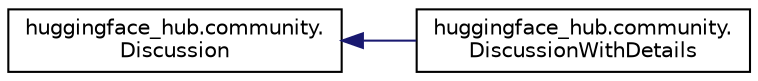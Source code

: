 digraph "Graphical Class Hierarchy"
{
 // LATEX_PDF_SIZE
  edge [fontname="Helvetica",fontsize="10",labelfontname="Helvetica",labelfontsize="10"];
  node [fontname="Helvetica",fontsize="10",shape=record];
  rankdir="LR";
  Node0 [label="huggingface_hub.community.\lDiscussion",height=0.2,width=0.4,color="black", fillcolor="white", style="filled",URL="$classhuggingface__hub_1_1community_1_1Discussion.html",tooltip=" "];
  Node0 -> Node1 [dir="back",color="midnightblue",fontsize="10",style="solid",fontname="Helvetica"];
  Node1 [label="huggingface_hub.community.\lDiscussionWithDetails",height=0.2,width=0.4,color="black", fillcolor="white", style="filled",URL="$classhuggingface__hub_1_1community_1_1DiscussionWithDetails.html",tooltip=" "];
}
